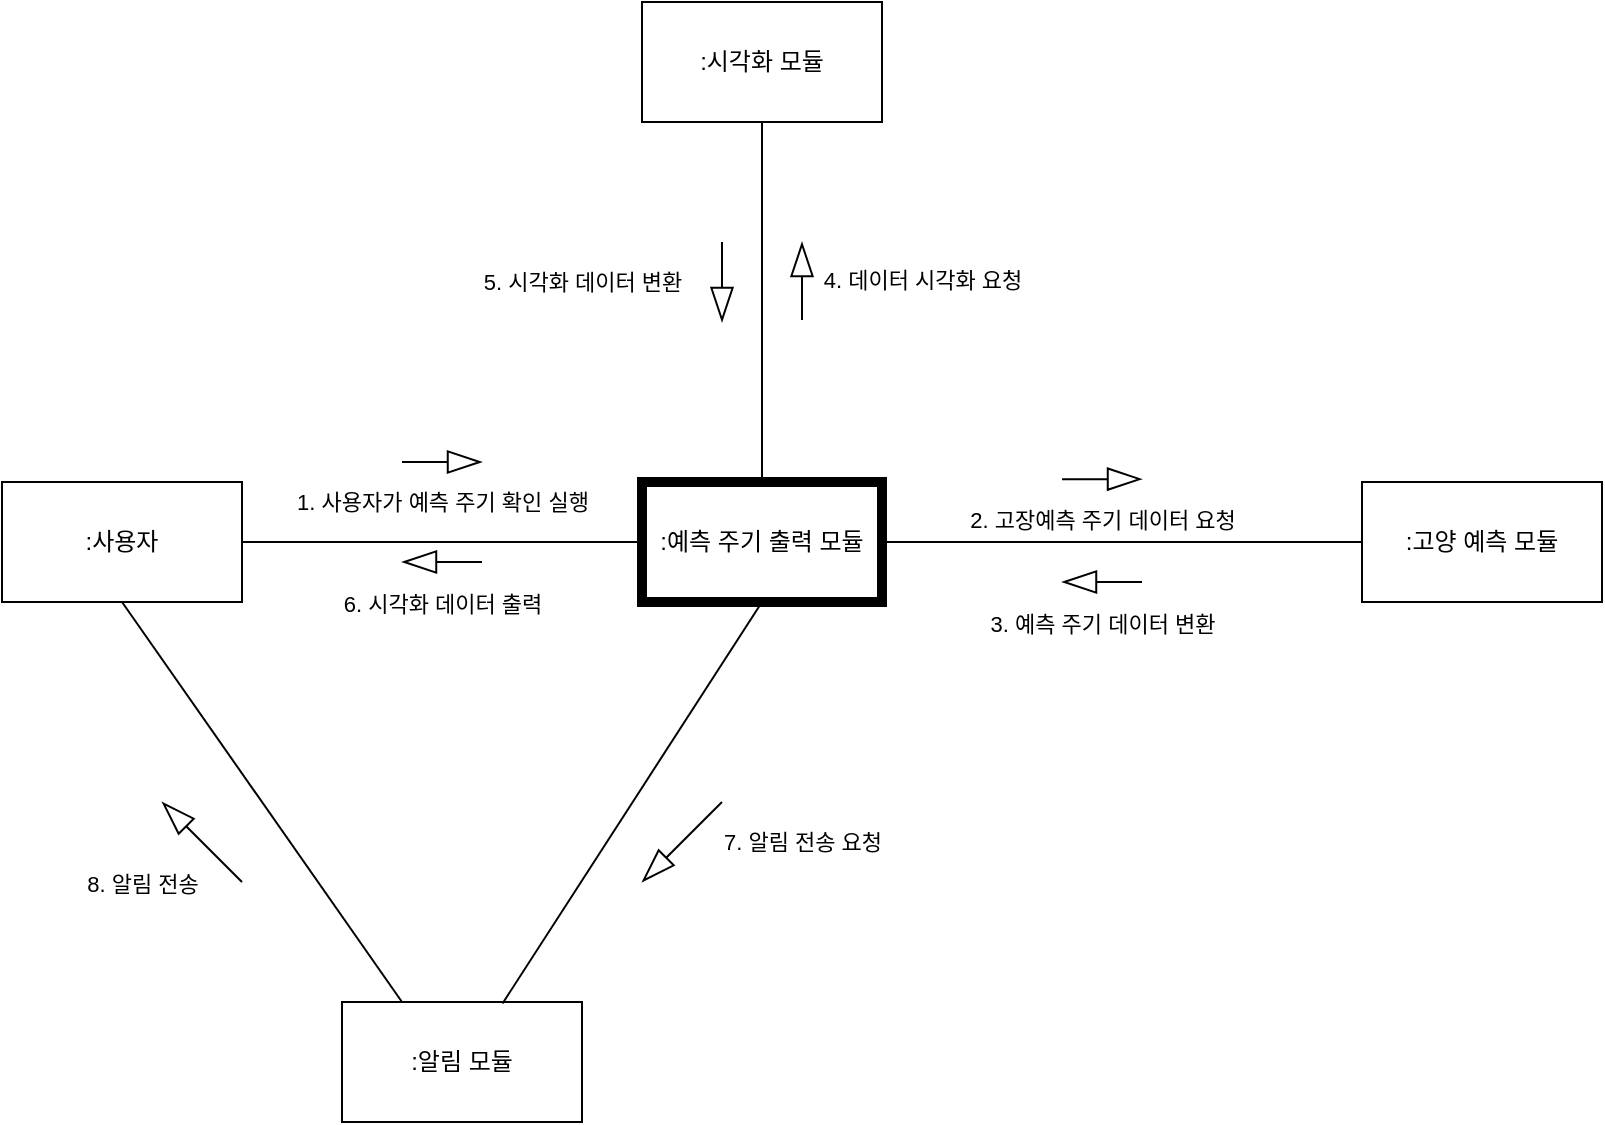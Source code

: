 <mxfile version="13.7.9" type="device"><diagram id="kgpKYQtTHZ0yAKxKKP6v" name="Page-1"><mxGraphModel dx="1579" dy="1809" grid="1" gridSize="10" guides="1" tooltips="1" connect="1" arrows="1" fold="1" page="1" pageScale="1" pageWidth="850" pageHeight="1100" math="0" shadow="0"><root><mxCell id="0"/><mxCell id="1" parent="0"/><mxCell id="BChCwJnvwYnzUTzn-1Rq-1" value=":사용자" style="rounded=0;whiteSpace=wrap;html=1;" vertex="1" parent="1"><mxGeometry x="-40" y="120" width="120" height="60" as="geometry"/></mxCell><mxCell id="BChCwJnvwYnzUTzn-1Rq-2" value=":시각화 모듈" style="rounded=0;whiteSpace=wrap;html=1;" vertex="1" parent="1"><mxGeometry x="280" y="-120" width="120" height="60" as="geometry"/></mxCell><mxCell id="BChCwJnvwYnzUTzn-1Rq-3" value=":예측 주기 출력 모듈" style="rounded=0;whiteSpace=wrap;html=1;strokeWidth=5;" vertex="1" parent="1"><mxGeometry x="280" y="120" width="120" height="60" as="geometry"/></mxCell><mxCell id="BChCwJnvwYnzUTzn-1Rq-4" value=":알림 모듈" style="rounded=0;whiteSpace=wrap;html=1;" vertex="1" parent="1"><mxGeometry x="130" y="380" width="120" height="60" as="geometry"/></mxCell><mxCell id="BChCwJnvwYnzUTzn-1Rq-5" value=":고양 예측 모듈" style="rounded=0;whiteSpace=wrap;html=1;" vertex="1" parent="1"><mxGeometry x="640" y="120" width="120" height="60" as="geometry"/></mxCell><mxCell id="BChCwJnvwYnzUTzn-1Rq-8" value="1. 사용자가 예측 주기 확인 실행" style="endArrow=blockThin;html=1;endFill=0;strokeWidth=1;jumpSize=7;endSize=15;" edge="1" parent="1"><mxGeometry y="-20" width="50" height="50" relative="1" as="geometry"><mxPoint x="160" y="110" as="sourcePoint"/><mxPoint x="200" y="110" as="targetPoint"/><mxPoint as="offset"/></mxGeometry></mxCell><mxCell id="BChCwJnvwYnzUTzn-1Rq-10" value="3. 예측 주기 데이터 변환" style="endArrow=blockThin;html=1;endFill=0;strokeWidth=1;jumpSize=7;endSize=15;" edge="1" parent="1"><mxGeometry y="21" width="50" height="50" relative="1" as="geometry"><mxPoint x="530" y="170" as="sourcePoint"/><mxPoint x="490" y="170" as="targetPoint"/><mxPoint as="offset"/></mxGeometry></mxCell><mxCell id="BChCwJnvwYnzUTzn-1Rq-11" value="" style="endArrow=none;html=1;strokeWidth=1;exitX=1;exitY=0.5;exitDx=0;exitDy=0;entryX=0;entryY=0.5;entryDx=0;entryDy=0;" edge="1" parent="1" source="BChCwJnvwYnzUTzn-1Rq-1" target="BChCwJnvwYnzUTzn-1Rq-3"><mxGeometry width="50" height="50" relative="1" as="geometry"><mxPoint x="195" y="160" as="sourcePoint"/><mxPoint x="245" y="110" as="targetPoint"/></mxGeometry></mxCell><mxCell id="BChCwJnvwYnzUTzn-1Rq-12" value="" style="endArrow=none;html=1;strokeWidth=1;exitX=0.669;exitY=0.012;exitDx=0;exitDy=0;entryX=0.5;entryY=1;entryDx=0;entryDy=0;exitPerimeter=0;" edge="1" parent="1" source="BChCwJnvwYnzUTzn-1Rq-4" target="BChCwJnvwYnzUTzn-1Rq-3"><mxGeometry width="50" height="50" relative="1" as="geometry"><mxPoint x="230" y="250" as="sourcePoint"/><mxPoint x="350" y="250" as="targetPoint"/></mxGeometry></mxCell><mxCell id="BChCwJnvwYnzUTzn-1Rq-13" value="" style="endArrow=none;html=1;strokeWidth=1;exitX=0.5;exitY=1;exitDx=0;exitDy=0;entryX=0.25;entryY=0;entryDx=0;entryDy=0;" edge="1" parent="1" source="BChCwJnvwYnzUTzn-1Rq-1" target="BChCwJnvwYnzUTzn-1Rq-4"><mxGeometry width="50" height="50" relative="1" as="geometry"><mxPoint x="180" y="170" as="sourcePoint"/><mxPoint x="300" y="170" as="targetPoint"/></mxGeometry></mxCell><mxCell id="BChCwJnvwYnzUTzn-1Rq-14" value="" style="endArrow=none;html=1;strokeWidth=1;exitX=0;exitY=0.5;exitDx=0;exitDy=0;entryX=1;entryY=0.5;entryDx=0;entryDy=0;" edge="1" parent="1" source="BChCwJnvwYnzUTzn-1Rq-5" target="BChCwJnvwYnzUTzn-1Rq-3"><mxGeometry width="50" height="50" relative="1" as="geometry"><mxPoint x="250.28" y="310.72" as="sourcePoint"/><mxPoint x="350" y="190" as="targetPoint"/></mxGeometry></mxCell><mxCell id="BChCwJnvwYnzUTzn-1Rq-15" value="" style="endArrow=none;html=1;strokeWidth=1;exitX=0.5;exitY=0;exitDx=0;exitDy=0;entryX=0.5;entryY=1;entryDx=0;entryDy=0;" edge="1" parent="1" source="BChCwJnvwYnzUTzn-1Rq-3" target="BChCwJnvwYnzUTzn-1Rq-2"><mxGeometry width="50" height="50" relative="1" as="geometry"><mxPoint x="550" y="160" as="sourcePoint"/><mxPoint x="410" y="160" as="targetPoint"/></mxGeometry></mxCell><mxCell id="BChCwJnvwYnzUTzn-1Rq-16" value="2. 고장예측 주기 데이터 요청" style="endArrow=blockThin;html=1;endFill=0;strokeWidth=1;jumpSize=7;endSize=15;" edge="1" parent="1"><mxGeometry y="-20" width="50" height="50" relative="1" as="geometry"><mxPoint x="490" y="118.57" as="sourcePoint"/><mxPoint x="530" y="118.57" as="targetPoint"/><mxPoint as="offset"/></mxGeometry></mxCell><mxCell id="BChCwJnvwYnzUTzn-1Rq-18" value="4. 데이터 시각화 요청" style="endArrow=blockThin;html=1;endFill=0;strokeWidth=1;jumpSize=7;endSize=15;" edge="1" parent="1"><mxGeometry x="0.026" y="-60" width="50" height="50" relative="1" as="geometry"><mxPoint x="360" y="39" as="sourcePoint"/><mxPoint x="360" as="targetPoint"/><mxPoint as="offset"/></mxGeometry></mxCell><mxCell id="BChCwJnvwYnzUTzn-1Rq-19" value="5. 시각화 데이터 변환" style="endArrow=blockThin;html=1;endFill=0;strokeWidth=1;jumpSize=7;endSize=15;" edge="1" parent="1"><mxGeometry y="-70" width="50" height="50" relative="1" as="geometry"><mxPoint x="320" as="sourcePoint"/><mxPoint x="320" y="40" as="targetPoint"/><mxPoint as="offset"/></mxGeometry></mxCell><mxCell id="BChCwJnvwYnzUTzn-1Rq-20" value="6. 시각화 데이터 출력" style="endArrow=blockThin;html=1;endFill=0;strokeWidth=1;jumpSize=7;endSize=15;" edge="1" parent="1"><mxGeometry y="21" width="50" height="50" relative="1" as="geometry"><mxPoint x="200" y="160" as="sourcePoint"/><mxPoint x="160" y="160" as="targetPoint"/><mxPoint as="offset"/></mxGeometry></mxCell><mxCell id="BChCwJnvwYnzUTzn-1Rq-21" value="7. 알림 전송 요청" style="endArrow=blockThin;html=1;endFill=0;strokeWidth=1;jumpSize=7;endSize=15;" edge="1" parent="1"><mxGeometry x="-1" y="45" width="50" height="50" relative="1" as="geometry"><mxPoint x="320" y="280" as="sourcePoint"/><mxPoint x="280" y="320" as="targetPoint"/><mxPoint x="8" y="-12" as="offset"/></mxGeometry></mxCell><mxCell id="BChCwJnvwYnzUTzn-1Rq-22" value="8. 알림 전송" style="endArrow=blockThin;html=1;endFill=0;strokeWidth=1;jumpSize=7;endSize=15;" edge="1" parent="1"><mxGeometry x="0.25" y="35" width="50" height="50" relative="1" as="geometry"><mxPoint x="80" y="320" as="sourcePoint"/><mxPoint x="40" y="280" as="targetPoint"/><mxPoint y="1" as="offset"/></mxGeometry></mxCell></root></mxGraphModel></diagram></mxfile>